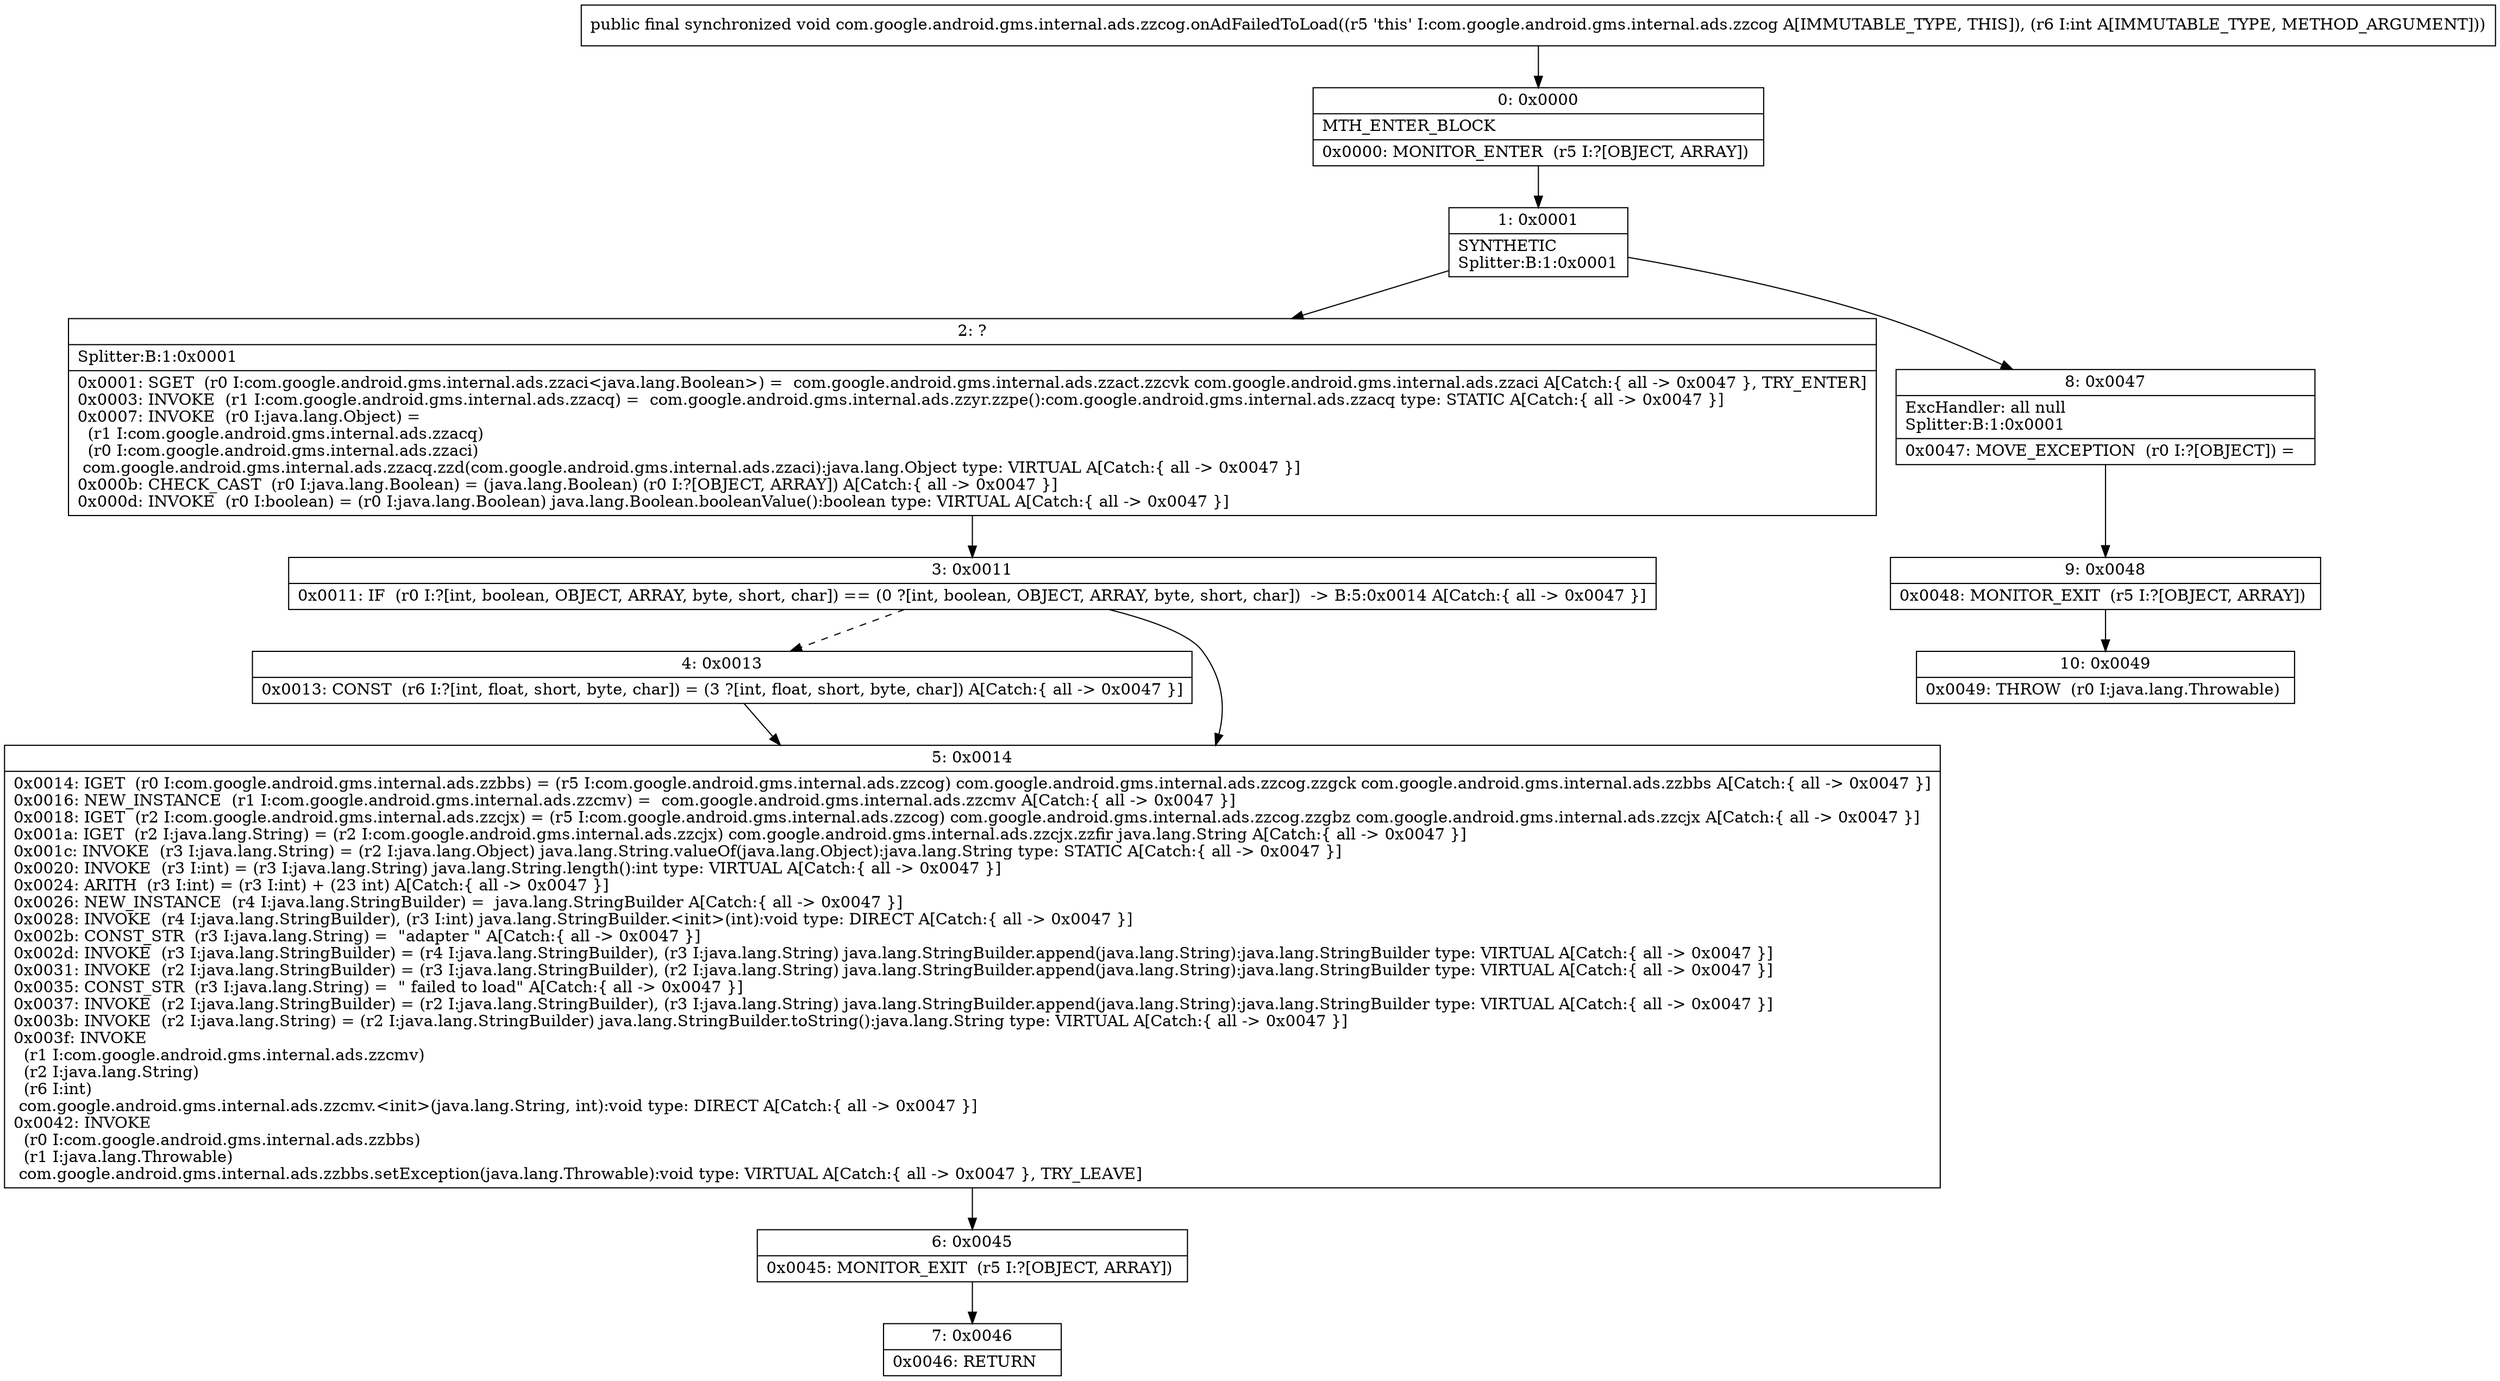 digraph "CFG forcom.google.android.gms.internal.ads.zzcog.onAdFailedToLoad(I)V" {
Node_0 [shape=record,label="{0\:\ 0x0000|MTH_ENTER_BLOCK\l|0x0000: MONITOR_ENTER  (r5 I:?[OBJECT, ARRAY]) \l}"];
Node_1 [shape=record,label="{1\:\ 0x0001|SYNTHETIC\lSplitter:B:1:0x0001\l}"];
Node_2 [shape=record,label="{2\:\ ?|Splitter:B:1:0x0001\l|0x0001: SGET  (r0 I:com.google.android.gms.internal.ads.zzaci\<java.lang.Boolean\>) =  com.google.android.gms.internal.ads.zzact.zzcvk com.google.android.gms.internal.ads.zzaci A[Catch:\{ all \-\> 0x0047 \}, TRY_ENTER]\l0x0003: INVOKE  (r1 I:com.google.android.gms.internal.ads.zzacq) =  com.google.android.gms.internal.ads.zzyr.zzpe():com.google.android.gms.internal.ads.zzacq type: STATIC A[Catch:\{ all \-\> 0x0047 \}]\l0x0007: INVOKE  (r0 I:java.lang.Object) = \l  (r1 I:com.google.android.gms.internal.ads.zzacq)\l  (r0 I:com.google.android.gms.internal.ads.zzaci)\l com.google.android.gms.internal.ads.zzacq.zzd(com.google.android.gms.internal.ads.zzaci):java.lang.Object type: VIRTUAL A[Catch:\{ all \-\> 0x0047 \}]\l0x000b: CHECK_CAST  (r0 I:java.lang.Boolean) = (java.lang.Boolean) (r0 I:?[OBJECT, ARRAY]) A[Catch:\{ all \-\> 0x0047 \}]\l0x000d: INVOKE  (r0 I:boolean) = (r0 I:java.lang.Boolean) java.lang.Boolean.booleanValue():boolean type: VIRTUAL A[Catch:\{ all \-\> 0x0047 \}]\l}"];
Node_3 [shape=record,label="{3\:\ 0x0011|0x0011: IF  (r0 I:?[int, boolean, OBJECT, ARRAY, byte, short, char]) == (0 ?[int, boolean, OBJECT, ARRAY, byte, short, char])  \-\> B:5:0x0014 A[Catch:\{ all \-\> 0x0047 \}]\l}"];
Node_4 [shape=record,label="{4\:\ 0x0013|0x0013: CONST  (r6 I:?[int, float, short, byte, char]) = (3 ?[int, float, short, byte, char]) A[Catch:\{ all \-\> 0x0047 \}]\l}"];
Node_5 [shape=record,label="{5\:\ 0x0014|0x0014: IGET  (r0 I:com.google.android.gms.internal.ads.zzbbs) = (r5 I:com.google.android.gms.internal.ads.zzcog) com.google.android.gms.internal.ads.zzcog.zzgck com.google.android.gms.internal.ads.zzbbs A[Catch:\{ all \-\> 0x0047 \}]\l0x0016: NEW_INSTANCE  (r1 I:com.google.android.gms.internal.ads.zzcmv) =  com.google.android.gms.internal.ads.zzcmv A[Catch:\{ all \-\> 0x0047 \}]\l0x0018: IGET  (r2 I:com.google.android.gms.internal.ads.zzcjx) = (r5 I:com.google.android.gms.internal.ads.zzcog) com.google.android.gms.internal.ads.zzcog.zzgbz com.google.android.gms.internal.ads.zzcjx A[Catch:\{ all \-\> 0x0047 \}]\l0x001a: IGET  (r2 I:java.lang.String) = (r2 I:com.google.android.gms.internal.ads.zzcjx) com.google.android.gms.internal.ads.zzcjx.zzfir java.lang.String A[Catch:\{ all \-\> 0x0047 \}]\l0x001c: INVOKE  (r3 I:java.lang.String) = (r2 I:java.lang.Object) java.lang.String.valueOf(java.lang.Object):java.lang.String type: STATIC A[Catch:\{ all \-\> 0x0047 \}]\l0x0020: INVOKE  (r3 I:int) = (r3 I:java.lang.String) java.lang.String.length():int type: VIRTUAL A[Catch:\{ all \-\> 0x0047 \}]\l0x0024: ARITH  (r3 I:int) = (r3 I:int) + (23 int) A[Catch:\{ all \-\> 0x0047 \}]\l0x0026: NEW_INSTANCE  (r4 I:java.lang.StringBuilder) =  java.lang.StringBuilder A[Catch:\{ all \-\> 0x0047 \}]\l0x0028: INVOKE  (r4 I:java.lang.StringBuilder), (r3 I:int) java.lang.StringBuilder.\<init\>(int):void type: DIRECT A[Catch:\{ all \-\> 0x0047 \}]\l0x002b: CONST_STR  (r3 I:java.lang.String) =  \"adapter \" A[Catch:\{ all \-\> 0x0047 \}]\l0x002d: INVOKE  (r3 I:java.lang.StringBuilder) = (r4 I:java.lang.StringBuilder), (r3 I:java.lang.String) java.lang.StringBuilder.append(java.lang.String):java.lang.StringBuilder type: VIRTUAL A[Catch:\{ all \-\> 0x0047 \}]\l0x0031: INVOKE  (r2 I:java.lang.StringBuilder) = (r3 I:java.lang.StringBuilder), (r2 I:java.lang.String) java.lang.StringBuilder.append(java.lang.String):java.lang.StringBuilder type: VIRTUAL A[Catch:\{ all \-\> 0x0047 \}]\l0x0035: CONST_STR  (r3 I:java.lang.String) =  \" failed to load\" A[Catch:\{ all \-\> 0x0047 \}]\l0x0037: INVOKE  (r2 I:java.lang.StringBuilder) = (r2 I:java.lang.StringBuilder), (r3 I:java.lang.String) java.lang.StringBuilder.append(java.lang.String):java.lang.StringBuilder type: VIRTUAL A[Catch:\{ all \-\> 0x0047 \}]\l0x003b: INVOKE  (r2 I:java.lang.String) = (r2 I:java.lang.StringBuilder) java.lang.StringBuilder.toString():java.lang.String type: VIRTUAL A[Catch:\{ all \-\> 0x0047 \}]\l0x003f: INVOKE  \l  (r1 I:com.google.android.gms.internal.ads.zzcmv)\l  (r2 I:java.lang.String)\l  (r6 I:int)\l com.google.android.gms.internal.ads.zzcmv.\<init\>(java.lang.String, int):void type: DIRECT A[Catch:\{ all \-\> 0x0047 \}]\l0x0042: INVOKE  \l  (r0 I:com.google.android.gms.internal.ads.zzbbs)\l  (r1 I:java.lang.Throwable)\l com.google.android.gms.internal.ads.zzbbs.setException(java.lang.Throwable):void type: VIRTUAL A[Catch:\{ all \-\> 0x0047 \}, TRY_LEAVE]\l}"];
Node_6 [shape=record,label="{6\:\ 0x0045|0x0045: MONITOR_EXIT  (r5 I:?[OBJECT, ARRAY]) \l}"];
Node_7 [shape=record,label="{7\:\ 0x0046|0x0046: RETURN   \l}"];
Node_8 [shape=record,label="{8\:\ 0x0047|ExcHandler: all null\lSplitter:B:1:0x0001\l|0x0047: MOVE_EXCEPTION  (r0 I:?[OBJECT]) =  \l}"];
Node_9 [shape=record,label="{9\:\ 0x0048|0x0048: MONITOR_EXIT  (r5 I:?[OBJECT, ARRAY]) \l}"];
Node_10 [shape=record,label="{10\:\ 0x0049|0x0049: THROW  (r0 I:java.lang.Throwable) \l}"];
MethodNode[shape=record,label="{public final synchronized void com.google.android.gms.internal.ads.zzcog.onAdFailedToLoad((r5 'this' I:com.google.android.gms.internal.ads.zzcog A[IMMUTABLE_TYPE, THIS]), (r6 I:int A[IMMUTABLE_TYPE, METHOD_ARGUMENT])) }"];
MethodNode -> Node_0;
Node_0 -> Node_1;
Node_1 -> Node_2;
Node_1 -> Node_8;
Node_2 -> Node_3;
Node_3 -> Node_4[style=dashed];
Node_3 -> Node_5;
Node_4 -> Node_5;
Node_5 -> Node_6;
Node_6 -> Node_7;
Node_8 -> Node_9;
Node_9 -> Node_10;
}

